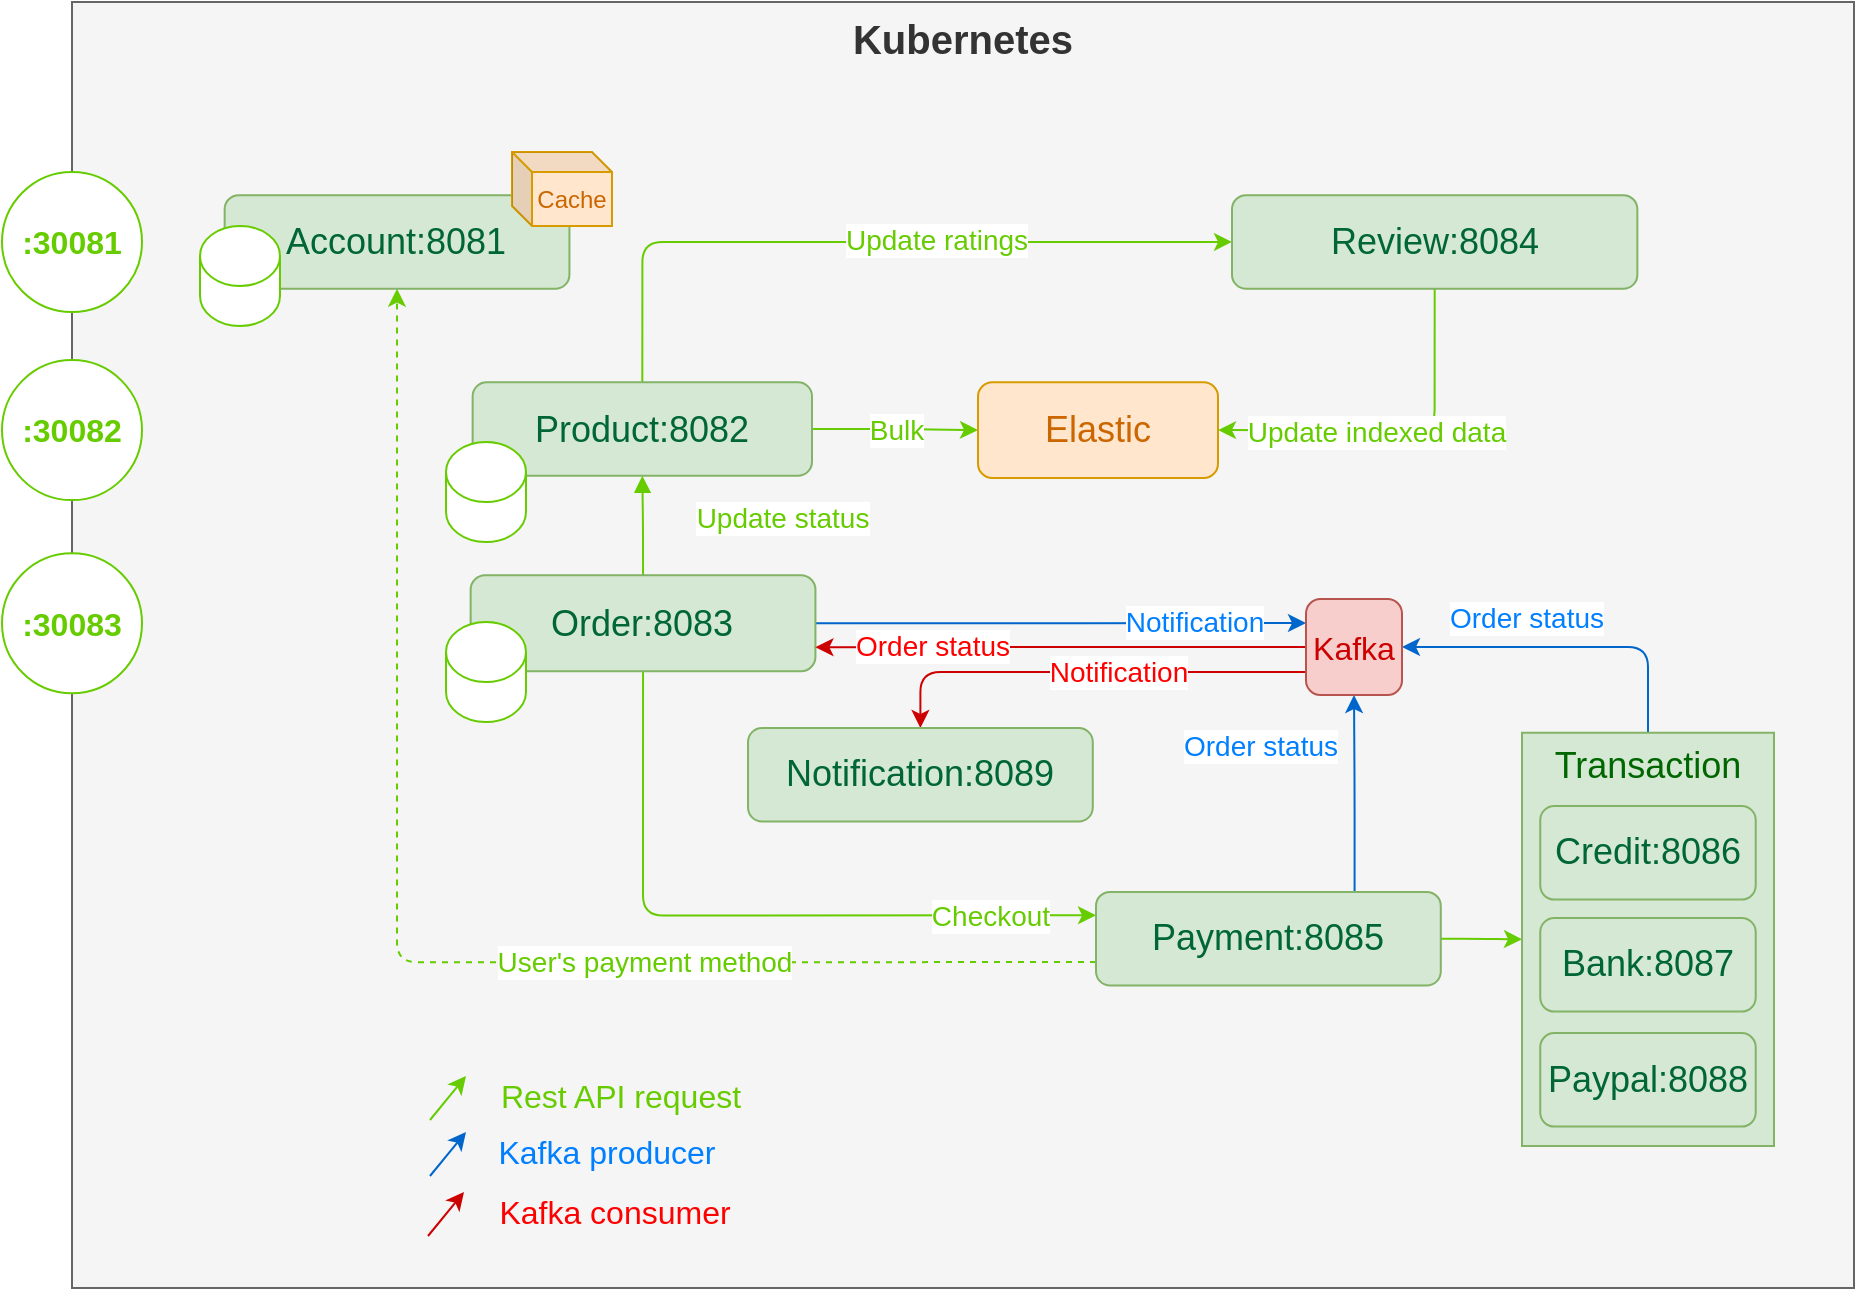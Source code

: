 <mxfile version="20.3.6" type="device"><diagram id="LqKcq0_kD3NlTMwjwbqU" name="Page-1"><mxGraphModel dx="1241" dy="879" grid="0" gridSize="10" guides="1" tooltips="1" connect="1" arrows="1" fold="1" page="1" pageScale="1" pageWidth="850" pageHeight="1100" math="0" shadow="0"><root><mxCell id="0"/><mxCell id="1" parent="0"/><mxCell id="yY8UBjpgQ7rnHpMd-h-m-41" value="Kubernetes" style="rounded=0;whiteSpace=wrap;html=1;fillColor=#f5f5f5;fontColor=#333333;strokeColor=#666666;verticalAlign=top;fontSize=20;fontStyle=1" parent="1" vertex="1"><mxGeometry x="178" y="178" width="891" height="643" as="geometry"/></mxCell><mxCell id="lvmhTescEBJAAVNrhzNN-7" style="edgeStyle=orthogonalEdgeStyle;rounded=1;orthogonalLoop=1;jettySize=auto;html=1;exitX=1;exitY=0.5;exitDx=0;exitDy=0;entryX=0;entryY=0.5;entryDx=0;entryDy=0;fontSize=18;fontColor=#007FFF;strokeColor=#66CC00;" parent="1" source="yY8UBjpgQ7rnHpMd-h-m-4" target="lvmhTescEBJAAVNrhzNN-4" edge="1"><mxGeometry relative="1" as="geometry"/></mxCell><mxCell id="SnPd2HTBRAzr5iUyM96x-5" value="Bulk" style="edgeLabel;html=1;align=center;verticalAlign=middle;resizable=0;points=[];fontSize=14;fontColor=#66CC00;" vertex="1" connectable="0" parent="lvmhTescEBJAAVNrhzNN-7"><mxGeometry x="0.005" relative="1" as="geometry"><mxPoint as="offset"/></mxGeometry></mxCell><mxCell id="SnPd2HTBRAzr5iUyM96x-2" style="edgeStyle=orthogonalEdgeStyle;rounded=1;orthogonalLoop=1;jettySize=auto;html=1;exitX=0.5;exitY=0;exitDx=0;exitDy=0;entryX=0;entryY=0.5;entryDx=0;entryDy=0;strokeColor=#66CC00;" edge="1" parent="1" source="yY8UBjpgQ7rnHpMd-h-m-4" target="SnPd2HTBRAzr5iUyM96x-1"><mxGeometry relative="1" as="geometry"/></mxCell><mxCell id="SnPd2HTBRAzr5iUyM96x-6" value="Update ratings" style="edgeLabel;html=1;align=center;verticalAlign=middle;resizable=0;points=[];fontSize=14;fontColor=#66CC00;" vertex="1" connectable="0" parent="SnPd2HTBRAzr5iUyM96x-2"><mxGeometry x="0.189" y="1" relative="1" as="geometry"><mxPoint as="offset"/></mxGeometry></mxCell><mxCell id="yY8UBjpgQ7rnHpMd-h-m-4" value="Product:8082" style="rounded=1;whiteSpace=wrap;html=1;fillColor=#d5e8d4;strokeColor=#82b366;fontSize=18;fontColor=#006633;fontStyle=0" parent="1" vertex="1"><mxGeometry x="378.32" y="368.12" width="169.68" height="46.76" as="geometry"/></mxCell><mxCell id="XP32mOj8o-1e6zsJ-lud-27" style="edgeStyle=orthogonalEdgeStyle;rounded=1;orthogonalLoop=1;jettySize=auto;html=1;exitX=0.5;exitY=0;exitDx=0;exitDy=0;entryX=0.5;entryY=1;entryDx=0;entryDy=0;strokeColor=#66CC00;fontSize=16;fontColor=#66CC00;startArrow=none;startFill=0;endArrow=block;endFill=1;" parent="1" source="yY8UBjpgQ7rnHpMd-h-m-9" target="yY8UBjpgQ7rnHpMd-h-m-4" edge="1"><mxGeometry relative="1" as="geometry"/></mxCell><mxCell id="wRShOk-NERqeN0jRXSsK-9" value="Update status" style="edgeLabel;html=1;align=center;verticalAlign=middle;resizable=0;points=[];fontSize=14;fontColor=#66CC00;" parent="XP32mOj8o-1e6zsJ-lud-27" vertex="1" connectable="0"><mxGeometry x="0.019" y="-1" relative="1" as="geometry"><mxPoint x="69" y="-4" as="offset"/></mxGeometry></mxCell><mxCell id="lvmhTescEBJAAVNrhzNN-3" style="edgeStyle=orthogonalEdgeStyle;rounded=1;orthogonalLoop=1;jettySize=auto;html=1;exitX=1;exitY=0.5;exitDx=0;exitDy=0;strokeColor=#0066CC;entryX=0;entryY=0.25;entryDx=0;entryDy=0;" parent="1" source="yY8UBjpgQ7rnHpMd-h-m-9" target="lvmhTescEBJAAVNrhzNN-30" edge="1"><mxGeometry relative="1" as="geometry"><mxPoint x="801.029" y="471.029" as="targetPoint"/></mxGeometry></mxCell><mxCell id="lvmhTescEBJAAVNrhzNN-31" value="Notification" style="edgeLabel;html=1;align=center;verticalAlign=middle;resizable=0;points=[];fontSize=14;fontColor=#007FFF;" parent="lvmhTescEBJAAVNrhzNN-3" vertex="1" connectable="0"><mxGeometry x="0.17" y="1" relative="1" as="geometry"><mxPoint x="46" as="offset"/></mxGeometry></mxCell><mxCell id="lvmhTescEBJAAVNrhzNN-11" style="edgeStyle=orthogonalEdgeStyle;rounded=1;orthogonalLoop=1;jettySize=auto;html=1;exitX=0.5;exitY=1;exitDx=0;exitDy=0;entryX=0;entryY=0.25;entryDx=0;entryDy=0;fontSize=16;fontColor=#66CC00;startArrow=none;startFill=0;strokeColor=#66CC00;" parent="1" source="yY8UBjpgQ7rnHpMd-h-m-9" target="yY8UBjpgQ7rnHpMd-h-m-12" edge="1"><mxGeometry relative="1" as="geometry"/></mxCell><mxCell id="lvmhTescEBJAAVNrhzNN-12" value="Checkout" style="edgeLabel;html=1;align=center;verticalAlign=middle;resizable=0;points=[];fontSize=14;fontColor=#66CC00;" parent="lvmhTescEBJAAVNrhzNN-11" vertex="1" connectable="0"><mxGeometry x="0.205" y="-1" relative="1" as="geometry"><mxPoint x="85" y="-1" as="offset"/></mxGeometry></mxCell><mxCell id="yY8UBjpgQ7rnHpMd-h-m-9" value="Order:8083" style="rounded=1;whiteSpace=wrap;html=1;fillColor=#d5e8d4;strokeColor=#82b366;fontSize=18;fontColor=#006633;fontStyle=0" parent="1" vertex="1"><mxGeometry x="377.324" y="464.617" width="172.394" height="48" as="geometry"/></mxCell><mxCell id="wRShOk-NERqeN0jRXSsK-3" style="edgeStyle=orthogonalEdgeStyle;rounded=1;orthogonalLoop=1;jettySize=auto;html=1;exitX=0.75;exitY=0;exitDx=0;exitDy=0;entryX=0.5;entryY=1;entryDx=0;entryDy=0;strokeColor=#0066CC;startArrow=none;startFill=0;" parent="1" source="yY8UBjpgQ7rnHpMd-h-m-12" target="lvmhTescEBJAAVNrhzNN-30" edge="1"><mxGeometry relative="1" as="geometry"><mxPoint x="818.0" y="512" as="targetPoint"/></mxGeometry></mxCell><mxCell id="wRShOk-NERqeN0jRXSsK-6" value="Order status" style="edgeLabel;html=1;align=center;verticalAlign=middle;resizable=0;points=[];fontSize=14;fontColor=#007FFF;" parent="wRShOk-NERqeN0jRXSsK-3" vertex="1" connectable="0"><mxGeometry x="-0.359" y="-1" relative="1" as="geometry"><mxPoint x="84" y="-106" as="offset"/></mxGeometry></mxCell><mxCell id="wRShOk-NERqeN0jRXSsK-10" value="Order status" style="edgeLabel;html=1;align=center;verticalAlign=middle;resizable=0;points=[];fontSize=14;fontColor=#007FFF;" parent="wRShOk-NERqeN0jRXSsK-3" vertex="1" connectable="0"><mxGeometry x="-0.71" relative="1" as="geometry"><mxPoint x="-48" y="-59" as="offset"/></mxGeometry></mxCell><mxCell id="lvmhTescEBJAAVNrhzNN-24" style="edgeStyle=orthogonalEdgeStyle;rounded=1;orthogonalLoop=1;jettySize=auto;html=1;exitX=1;exitY=0.5;exitDx=0;exitDy=0;entryX=0;entryY=0.5;entryDx=0;entryDy=0;fontSize=16;fontColor=#66CC00;startArrow=none;startFill=0;strokeColor=#66CC00;" parent="1" source="yY8UBjpgQ7rnHpMd-h-m-12" target="XP32mOj8o-1e6zsJ-lud-31" edge="1"><mxGeometry relative="1" as="geometry"/></mxCell><mxCell id="lvmhTescEBJAAVNrhzNN-50" style="edgeStyle=orthogonalEdgeStyle;rounded=1;orthogonalLoop=1;jettySize=auto;html=1;exitX=0;exitY=0.75;exitDx=0;exitDy=0;fontSize=14;fontColor=#66CC00;startArrow=none;startFill=0;endArrow=classic;endFill=1;strokeColor=#66CC00;dashed=1;" parent="1" source="yY8UBjpgQ7rnHpMd-h-m-12" target="yY8UBjpgQ7rnHpMd-h-m-3" edge="1"><mxGeometry relative="1" as="geometry"/></mxCell><mxCell id="lvmhTescEBJAAVNrhzNN-53" value="User's payment method" style="edgeLabel;html=1;align=center;verticalAlign=middle;resizable=0;points=[];fontSize=14;fontColor=#66CC00;" parent="lvmhTescEBJAAVNrhzNN-50" vertex="1" connectable="0"><mxGeometry x="-0.342" relative="1" as="geometry"><mxPoint as="offset"/></mxGeometry></mxCell><mxCell id="yY8UBjpgQ7rnHpMd-h-m-12" value="Payment:8085" style="rounded=1;whiteSpace=wrap;html=1;fillColor=#d5e8d4;strokeColor=#82b366;fontSize=18;fontColor=#006633;fontStyle=0" parent="1" vertex="1"><mxGeometry x="690.0" y="622.977" width="172.394" height="46.765" as="geometry"/></mxCell><mxCell id="yY8UBjpgQ7rnHpMd-h-m-46" value="" style="shape=cylinder3;whiteSpace=wrap;html=1;boundedLbl=1;backgroundOutline=1;size=15;strokeColor=#66CC00;" parent="1" vertex="1"><mxGeometry x="365" y="398" width="40" height="50" as="geometry"/></mxCell><mxCell id="yY8UBjpgQ7rnHpMd-h-m-47" value="" style="shape=cylinder3;whiteSpace=wrap;html=1;boundedLbl=1;backgroundOutline=1;size=15;strokeColor=#66CC00;" parent="1" vertex="1"><mxGeometry x="365" y="488" width="40" height="50" as="geometry"/></mxCell><mxCell id="XP32mOj8o-1e6zsJ-lud-13" value="&lt;font style=&quot;font-size: 16px;&quot;&gt;:30081&lt;/font&gt;" style="ellipse;whiteSpace=wrap;html=1;aspect=fixed;fontSize=16;fontColor=#66CC00;strokeColor=#66CC00;fontStyle=1" parent="1" vertex="1"><mxGeometry x="143" y="262.97" width="70" height="70" as="geometry"/></mxCell><mxCell id="XP32mOj8o-1e6zsJ-lud-14" value="&lt;font style=&quot;font-size: 16px;&quot;&gt;:30082&lt;/font&gt;" style="ellipse;whiteSpace=wrap;html=1;aspect=fixed;fontSize=16;fontColor=#66CC00;strokeColor=#66CC00;fontStyle=1" parent="1" vertex="1"><mxGeometry x="143" y="357.06" width="70" height="70" as="geometry"/></mxCell><mxCell id="XP32mOj8o-1e6zsJ-lud-15" value="&lt;font style=&quot;font-size: 16px;&quot;&gt;:30083&lt;/font&gt;" style="ellipse;whiteSpace=wrap;html=1;aspect=fixed;fontSize=16;fontColor=#66CC00;strokeColor=#66CC00;fontStyle=1" parent="1" vertex="1"><mxGeometry x="143" y="453.62" width="70" height="70" as="geometry"/></mxCell><mxCell id="lvmhTescEBJAAVNrhzNN-29" style="edgeStyle=orthogonalEdgeStyle;rounded=1;orthogonalLoop=1;jettySize=auto;html=1;exitX=0;exitY=0.5;exitDx=0;exitDy=0;entryX=1;entryY=0.75;entryDx=0;entryDy=0;fontSize=16;fontColor=#66CC00;startArrow=none;startFill=0;endArrow=classic;endFill=1;strokeColor=#CC0000;" parent="1" source="lvmhTescEBJAAVNrhzNN-30" target="yY8UBjpgQ7rnHpMd-h-m-9" edge="1"><mxGeometry relative="1" as="geometry"><mxPoint x="794.0" y="488" as="sourcePoint"/></mxGeometry></mxCell><mxCell id="lvmhTescEBJAAVNrhzNN-4" value="&lt;font style=&quot;font-size: 18px;&quot;&gt;Elastic&lt;/font&gt;" style="rounded=1;whiteSpace=wrap;html=1;fillColor=#ffe6cc;strokeColor=#d79b00;fontColor=#CC6600;" parent="1" vertex="1"><mxGeometry x="631" y="368.12" width="120" height="47.88" as="geometry"/></mxCell><mxCell id="lvmhTescEBJAAVNrhzNN-23" style="edgeStyle=orthogonalEdgeStyle;rounded=1;orthogonalLoop=1;jettySize=auto;html=1;exitX=0.5;exitY=0;exitDx=0;exitDy=0;fontSize=16;fontColor=#66CC00;startArrow=none;startFill=0;strokeColor=#0066CC;entryX=1;entryY=0.5;entryDx=0;entryDy=0;" parent="1" source="XP32mOj8o-1e6zsJ-lud-31" target="lvmhTescEBJAAVNrhzNN-30" edge="1"><mxGeometry relative="1" as="geometry"><mxPoint x="842.0" y="488" as="targetPoint"/></mxGeometry></mxCell><mxCell id="XP32mOj8o-1e6zsJ-lud-31" value="Transaction" style="rounded=0;whiteSpace=wrap;html=1;fontSize=18;fillColor=#d5e8d4;strokeColor=#82b366;verticalAlign=top;fontColor=#006600;" parent="1" vertex="1"><mxGeometry x="903" y="543.37" width="126" height="206.63" as="geometry"/></mxCell><mxCell id="yY8UBjpgQ7rnHpMd-h-m-13" value="Credit:8086" style="rounded=1;whiteSpace=wrap;html=1;fillColor=#d5e8d4;strokeColor=#82b366;fontSize=18;fontColor=#006633;fontStyle=0" parent="1" vertex="1"><mxGeometry x="912.122" y="580.003" width="107.746" height="46.765" as="geometry"/></mxCell><mxCell id="yY8UBjpgQ7rnHpMd-h-m-14" value="Bank:8087" style="rounded=1;whiteSpace=wrap;html=1;fillColor=#d5e8d4;strokeColor=#82b366;fontSize=18;fontColor=#006633;fontStyle=0" parent="1" vertex="1"><mxGeometry x="912.122" y="636.004" width="107.746" height="46.765" as="geometry"/></mxCell><mxCell id="yY8UBjpgQ7rnHpMd-h-m-15" value="Paypal:8088" style="rounded=1;whiteSpace=wrap;html=1;fillColor=#d5e8d4;strokeColor=#82b366;fontSize=18;fontColor=#006633;fontStyle=0" parent="1" vertex="1"><mxGeometry x="912.122" y="693.535" width="107.746" height="46.765" as="geometry"/></mxCell><mxCell id="lvmhTescEBJAAVNrhzNN-27" style="edgeStyle=orthogonalEdgeStyle;rounded=1;orthogonalLoop=1;jettySize=auto;html=1;exitX=0.5;exitY=0;exitDx=0;exitDy=0;entryX=0;entryY=0.75;entryDx=0;entryDy=0;fontSize=16;fontColor=#66CC00;startArrow=classic;startFill=1;strokeColor=#CC0000;endArrow=none;endFill=0;" parent="1" source="lvmhTescEBJAAVNrhzNN-25" target="lvmhTescEBJAAVNrhzNN-30" edge="1"><mxGeometry relative="1" as="geometry"><mxPoint x="801.029" y="504.971" as="targetPoint"/><Array as="points"><mxPoint x="602" y="513"/><mxPoint x="795" y="513"/></Array></mxGeometry></mxCell><mxCell id="lvmhTescEBJAAVNrhzNN-32" value="Notification" style="edgeLabel;html=1;align=center;verticalAlign=middle;resizable=0;points=[];fontSize=14;fontColor=#FF0000;" parent="lvmhTescEBJAAVNrhzNN-27" vertex="1" connectable="0"><mxGeometry x="-0.152" y="1" relative="1" as="geometry"><mxPoint x="33" y="1" as="offset"/></mxGeometry></mxCell><mxCell id="lvmhTescEBJAAVNrhzNN-25" value="Notification:8089" style="rounded=1;whiteSpace=wrap;html=1;fillColor=#d5e8d4;strokeColor=#82b366;fontSize=18;fontColor=#006633;fontStyle=0" parent="1" vertex="1"><mxGeometry x="516.0" y="540.997" width="172.394" height="46.765" as="geometry"/></mxCell><mxCell id="lvmhTescEBJAAVNrhzNN-30" value="Kafka" style="rounded=1;whiteSpace=wrap;html=1;fontSize=16;fillColor=#f8cecc;strokeColor=#b85450;fontColor=#CC0000;" parent="1" vertex="1"><mxGeometry x="795" y="476.5" width="48" height="48" as="geometry"/></mxCell><mxCell id="lvmhTescEBJAAVNrhzNN-33" value="Order status" style="edgeLabel;html=1;align=center;verticalAlign=middle;resizable=0;points=[];fontSize=14;fontColor=#FF0000;" parent="1" vertex="1" connectable="0"><mxGeometry x="607.996" y="499.504" as="geometry"/></mxCell><mxCell id="lvmhTescEBJAAVNrhzNN-37" value="" style="endArrow=classic;html=1;rounded=1;fontSize=16;fontColor=#CC0000;strokeColor=#66CC00;" parent="1" edge="1"><mxGeometry width="50" height="50" relative="1" as="geometry"><mxPoint x="357" y="737" as="sourcePoint"/><mxPoint x="375" y="715" as="targetPoint"/></mxGeometry></mxCell><mxCell id="lvmhTescEBJAAVNrhzNN-38" value="" style="endArrow=classic;html=1;rounded=1;fontSize=16;fontColor=#CC0000;strokeColor=#0066CC;" parent="1" edge="1"><mxGeometry width="50" height="50" relative="1" as="geometry"><mxPoint x="357" y="765" as="sourcePoint"/><mxPoint x="375" y="743" as="targetPoint"/></mxGeometry></mxCell><mxCell id="lvmhTescEBJAAVNrhzNN-39" value="" style="endArrow=classic;html=1;rounded=1;fontSize=16;fontColor=#CC0000;strokeColor=#CC0000;" parent="1" edge="1"><mxGeometry width="50" height="50" relative="1" as="geometry"><mxPoint x="356" y="795" as="sourcePoint"/><mxPoint x="374" y="773" as="targetPoint"/></mxGeometry></mxCell><mxCell id="lvmhTescEBJAAVNrhzNN-40" value="Rest API request" style="text;html=1;strokeColor=none;fillColor=none;align=center;verticalAlign=middle;whiteSpace=wrap;rounded=0;fontSize=16;fontColor=#66CC00;" parent="1" vertex="1"><mxGeometry x="377.32" y="710.3" width="150.68" height="30" as="geometry"/></mxCell><mxCell id="lvmhTescEBJAAVNrhzNN-41" value="Kafka producer" style="text;html=1;strokeColor=none;fillColor=none;align=center;verticalAlign=middle;whiteSpace=wrap;rounded=0;fontSize=16;fontColor=#007FFF;" parent="1" vertex="1"><mxGeometry x="375.32" y="738" width="141" height="30" as="geometry"/></mxCell><mxCell id="lvmhTescEBJAAVNrhzNN-42" value="Kafka consumer" style="text;html=1;strokeColor=none;fillColor=none;align=center;verticalAlign=middle;whiteSpace=wrap;rounded=0;fontSize=16;fontColor=#FF0000;" parent="1" vertex="1"><mxGeometry x="379.16" y="768" width="141" height="30" as="geometry"/></mxCell><mxCell id="lvmhTescEBJAAVNrhzNN-49" value="" style="group" parent="1" vertex="1" connectable="0"><mxGeometry x="242" y="253" width="206" height="87" as="geometry"/></mxCell><mxCell id="yY8UBjpgQ7rnHpMd-h-m-3" value="Account:8081" style="rounded=1;whiteSpace=wrap;html=1;fillColor=#d5e8d4;strokeColor=#82b366;fontSize=18;fontColor=#006633;fontStyle=0" parent="lvmhTescEBJAAVNrhzNN-49" vertex="1"><mxGeometry x="12.324" y="21.588" width="172.394" height="46.765" as="geometry"/></mxCell><mxCell id="yY8UBjpgQ7rnHpMd-h-m-43" value="" style="shape=cylinder3;whiteSpace=wrap;html=1;boundedLbl=1;backgroundOutline=1;size=15;strokeColor=#66CC00;" parent="lvmhTescEBJAAVNrhzNN-49" vertex="1"><mxGeometry y="37" width="40" height="50" as="geometry"/></mxCell><mxCell id="lvmhTescEBJAAVNrhzNN-14" value="Cache" style="shape=cube;whiteSpace=wrap;html=1;boundedLbl=1;backgroundOutline=1;darkOpacity=0.05;darkOpacity2=0.1;fontSize=12;size=10;fillColor=#ffe6cc;strokeColor=#d79b00;fontColor=#CC6600;" parent="lvmhTescEBJAAVNrhzNN-49" vertex="1"><mxGeometry x="156" width="50" height="37" as="geometry"/></mxCell><mxCell id="SnPd2HTBRAzr5iUyM96x-3" style="edgeStyle=orthogonalEdgeStyle;rounded=1;orthogonalLoop=1;jettySize=auto;html=1;exitX=0.5;exitY=1;exitDx=0;exitDy=0;entryX=1;entryY=0.5;entryDx=0;entryDy=0;strokeColor=#66CC00;" edge="1" parent="1" source="SnPd2HTBRAzr5iUyM96x-1" target="lvmhTescEBJAAVNrhzNN-4"><mxGeometry relative="1" as="geometry"/></mxCell><mxCell id="SnPd2HTBRAzr5iUyM96x-4" value="Update indexed data" style="edgeLabel;html=1;align=center;verticalAlign=middle;resizable=0;points=[];fontSize=14;fontColor=#66CC00;" vertex="1" connectable="0" parent="SnPd2HTBRAzr5iUyM96x-3"><mxGeometry x="0.118" y="1" relative="1" as="geometry"><mxPoint as="offset"/></mxGeometry></mxCell><mxCell id="SnPd2HTBRAzr5iUyM96x-1" value="Review:8084" style="rounded=1;whiteSpace=wrap;html=1;fillColor=#d5e8d4;strokeColor=#82b366;fontSize=18;fontColor=#006633;fontStyle=0" vertex="1" parent="1"><mxGeometry x="758" y="274.59" width="202.68" height="46.76" as="geometry"/></mxCell></root></mxGraphModel></diagram></mxfile>